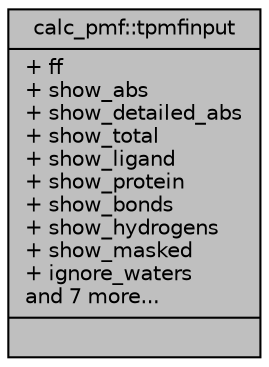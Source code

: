 digraph "calc_pmf::tpmfinput"
{
  edge [fontname="Helvetica",fontsize="10",labelfontname="Helvetica",labelfontsize="10"];
  node [fontname="Helvetica",fontsize="10",shape=record];
  Node1 [label="{calc_pmf::tpmfinput\n|+ ff\l+ show_abs\l+ show_detailed_abs\l+ show_total\l+ show_ligand\l+ show_protein\l+ show_bonds\l+ show_hydrogens\l+ show_masked\l+ ignore_waters\land 7 more...\l|}",height=0.2,width=0.4,color="black", fillcolor="grey75", style="filled" fontcolor="black"];
}

